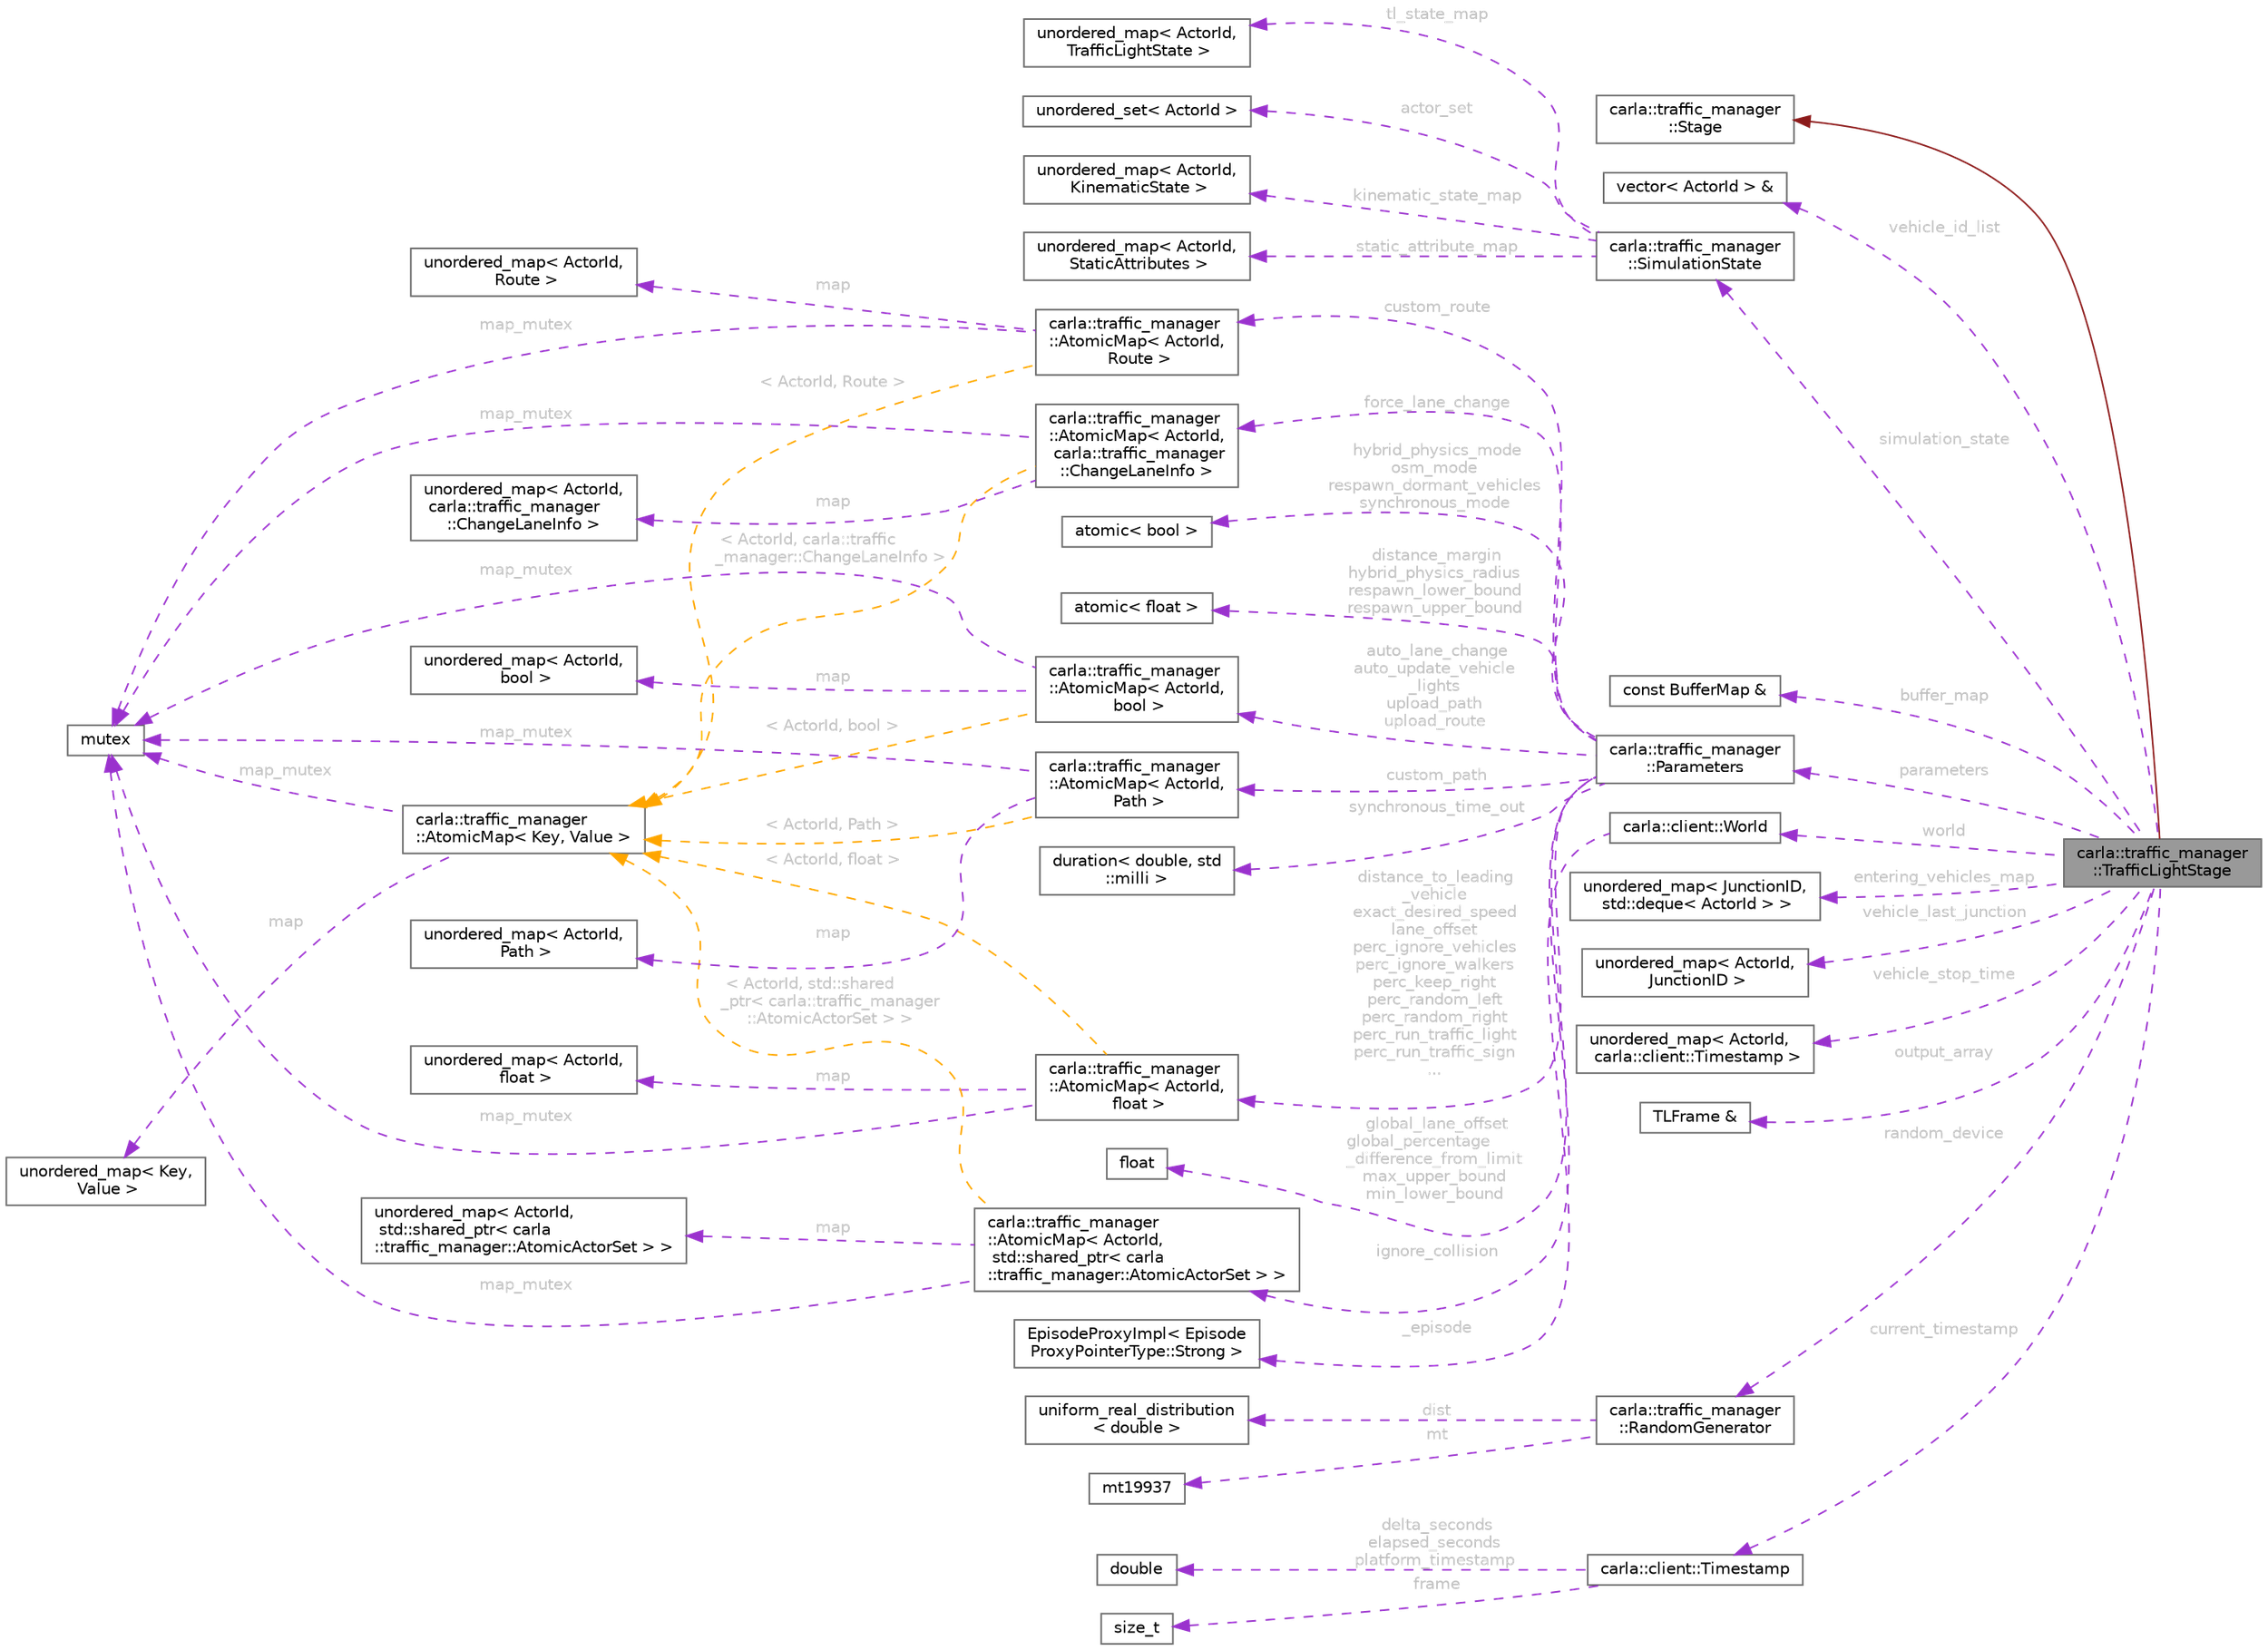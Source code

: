 digraph "carla::traffic_manager::TrafficLightStage"
{
 // INTERACTIVE_SVG=YES
 // LATEX_PDF_SIZE
  bgcolor="transparent";
  edge [fontname=Helvetica,fontsize=10,labelfontname=Helvetica,labelfontsize=10];
  node [fontname=Helvetica,fontsize=10,shape=box,height=0.2,width=0.4];
  rankdir="LR";
  Node1 [id="Node000001",label="carla::traffic_manager\l::TrafficLightStage",height=0.2,width=0.4,color="gray40", fillcolor="grey60", style="filled", fontcolor="black",tooltip="This class has functionality for responding to traffic lights and managing entry into non-signalized ..."];
  Node2 -> Node1 [id="edge1_Node000001_Node000002",dir="back",color="firebrick4",style="solid",tooltip=" "];
  Node2 [id="Node000002",label="carla::traffic_manager\l::Stage",height=0.2,width=0.4,color="gray40", fillcolor="white", style="filled",URL="$d2/dcf/classcarla_1_1traffic__manager_1_1Stage.html",tooltip="Stage type interface."];
  Node3 -> Node1 [id="edge2_Node000001_Node000003",dir="back",color="darkorchid3",style="dashed",tooltip=" ",label=" vehicle_id_list",fontcolor="grey" ];
  Node3 [id="Node000003",label="vector\< ActorId \> &",height=0.2,width=0.4,color="gray40", fillcolor="white", style="filled",tooltip=" "];
  Node4 -> Node1 [id="edge3_Node000001_Node000004",dir="back",color="darkorchid3",style="dashed",tooltip=" ",label=" simulation_state",fontcolor="grey" ];
  Node4 [id="Node000004",label="carla::traffic_manager\l::SimulationState",height=0.2,width=0.4,color="gray40", fillcolor="white", style="filled",URL="$d9/d2b/classcarla_1_1traffic__manager_1_1SimulationState.html",tooltip="This class holds the state of all the vehicles in the simlation."];
  Node5 -> Node4 [id="edge4_Node000004_Node000005",dir="back",color="darkorchid3",style="dashed",tooltip=" ",label=" actor_set",fontcolor="grey" ];
  Node5 [id="Node000005",label="unordered_set\< ActorId \>",height=0.2,width=0.4,color="gray40", fillcolor="white", style="filled",tooltip=" "];
  Node6 -> Node4 [id="edge5_Node000004_Node000006",dir="back",color="darkorchid3",style="dashed",tooltip=" ",label=" kinematic_state_map",fontcolor="grey" ];
  Node6 [id="Node000006",label="unordered_map\< ActorId,\l KinematicState \>",height=0.2,width=0.4,color="gray40", fillcolor="white", style="filled",tooltip=" "];
  Node7 -> Node4 [id="edge6_Node000004_Node000007",dir="back",color="darkorchid3",style="dashed",tooltip=" ",label=" static_attribute_map",fontcolor="grey" ];
  Node7 [id="Node000007",label="unordered_map\< ActorId,\l StaticAttributes \>",height=0.2,width=0.4,color="gray40", fillcolor="white", style="filled",tooltip=" "];
  Node8 -> Node4 [id="edge7_Node000004_Node000008",dir="back",color="darkorchid3",style="dashed",tooltip=" ",label=" tl_state_map",fontcolor="grey" ];
  Node8 [id="Node000008",label="unordered_map\< ActorId,\l TrafficLightState \>",height=0.2,width=0.4,color="gray40", fillcolor="white", style="filled",tooltip=" "];
  Node9 -> Node1 [id="edge8_Node000001_Node000009",dir="back",color="darkorchid3",style="dashed",tooltip=" ",label=" buffer_map",fontcolor="grey" ];
  Node9 [id="Node000009",label="const BufferMap &",height=0.2,width=0.4,color="gray40", fillcolor="white", style="filled",tooltip=" "];
  Node10 -> Node1 [id="edge9_Node000001_Node000010",dir="back",color="darkorchid3",style="dashed",tooltip=" ",label=" parameters",fontcolor="grey" ];
  Node10 [id="Node000010",label="carla::traffic_manager\l::Parameters",height=0.2,width=0.4,color="gray40", fillcolor="white", style="filled",URL="$d6/ddb/classcarla_1_1traffic__manager_1_1Parameters.html",tooltip=" "];
  Node11 -> Node10 [id="edge10_Node000010_Node000011",dir="back",color="darkorchid3",style="dashed",tooltip=" ",label=" distance_to_leading\l_vehicle\nexact_desired_speed\nlane_offset\nperc_ignore_vehicles\nperc_ignore_walkers\nperc_keep_right\nperc_random_left\nperc_random_right\nperc_run_traffic_light\nperc_run_traffic_sign\n...",fontcolor="grey" ];
  Node11 [id="Node000011",label="carla::traffic_manager\l::AtomicMap\< ActorId,\l float \>",height=0.2,width=0.4,color="gray40", fillcolor="white", style="filled",URL="$d7/d02/classcarla_1_1traffic__manager_1_1AtomicMap.html",tooltip=" "];
  Node12 -> Node11 [id="edge11_Node000011_Node000012",dir="back",color="darkorchid3",style="dashed",tooltip=" ",label=" map_mutex",fontcolor="grey" ];
  Node12 [id="Node000012",label="mutex",height=0.2,width=0.4,color="gray40", fillcolor="white", style="filled",tooltip=" "];
  Node13 -> Node11 [id="edge12_Node000011_Node000013",dir="back",color="darkorchid3",style="dashed",tooltip=" ",label=" map",fontcolor="grey" ];
  Node13 [id="Node000013",label="unordered_map\< ActorId,\l float \>",height=0.2,width=0.4,color="gray40", fillcolor="white", style="filled",tooltip=" "];
  Node14 -> Node11 [id="edge13_Node000011_Node000014",dir="back",color="orange",style="dashed",tooltip=" ",label=" \< ActorId, float \>",fontcolor="grey" ];
  Node14 [id="Node000014",label="carla::traffic_manager\l::AtomicMap\< Key, Value \>",height=0.2,width=0.4,color="gray40", fillcolor="white", style="filled",URL="$d7/d02/classcarla_1_1traffic__manager_1_1AtomicMap.html",tooltip=" "];
  Node12 -> Node14 [id="edge14_Node000014_Node000012",dir="back",color="darkorchid3",style="dashed",tooltip=" ",label=" map_mutex",fontcolor="grey" ];
  Node15 -> Node14 [id="edge15_Node000014_Node000015",dir="back",color="darkorchid3",style="dashed",tooltip=" ",label=" map",fontcolor="grey" ];
  Node15 [id="Node000015",label="unordered_map\< Key,\l Value \>",height=0.2,width=0.4,color="gray40", fillcolor="white", style="filled",tooltip=" "];
  Node16 -> Node10 [id="edge16_Node000010_Node000016",dir="back",color="darkorchid3",style="dashed",tooltip=" ",label=" global_lane_offset\nglobal_percentage\l_difference_from_limit\nmax_upper_bound\nmin_lower_bound",fontcolor="grey" ];
  Node16 [id="Node000016",label="float",height=0.2,width=0.4,color="gray40", fillcolor="white", style="filled",tooltip=" "];
  Node17 -> Node10 [id="edge17_Node000010_Node000017",dir="back",color="darkorchid3",style="dashed",tooltip=" ",label=" ignore_collision",fontcolor="grey" ];
  Node17 [id="Node000017",label="carla::traffic_manager\l::AtomicMap\< ActorId,\l std::shared_ptr\< carla\l::traffic_manager::AtomicActorSet \> \>",height=0.2,width=0.4,color="gray40", fillcolor="white", style="filled",URL="$d7/d02/classcarla_1_1traffic__manager_1_1AtomicMap.html",tooltip=" "];
  Node12 -> Node17 [id="edge18_Node000017_Node000012",dir="back",color="darkorchid3",style="dashed",tooltip=" ",label=" map_mutex",fontcolor="grey" ];
  Node18 -> Node17 [id="edge19_Node000017_Node000018",dir="back",color="darkorchid3",style="dashed",tooltip=" ",label=" map",fontcolor="grey" ];
  Node18 [id="Node000018",label="unordered_map\< ActorId,\l std::shared_ptr\< carla\l::traffic_manager::AtomicActorSet \> \>",height=0.2,width=0.4,color="gray40", fillcolor="white", style="filled",URL="$de/d32/classstd_1_1unordered__map_3_01ActorId_00_01std_1_1shared__ptr_3_01carla_1_1traffic__manager_1_1AtomicActorSet_01_4_01_4.html",tooltip=" "];
  Node14 -> Node17 [id="edge20_Node000017_Node000014",dir="back",color="orange",style="dashed",tooltip=" ",label=" \< ActorId, std::shared\l_ptr\< carla::traffic_manager\l::AtomicActorSet \> \>",fontcolor="grey" ];
  Node19 -> Node10 [id="edge21_Node000010_Node000019",dir="back",color="darkorchid3",style="dashed",tooltip=" ",label=" force_lane_change",fontcolor="grey" ];
  Node19 [id="Node000019",label="carla::traffic_manager\l::AtomicMap\< ActorId,\l carla::traffic_manager\l::ChangeLaneInfo \>",height=0.2,width=0.4,color="gray40", fillcolor="white", style="filled",URL="$d7/d02/classcarla_1_1traffic__manager_1_1AtomicMap.html",tooltip=" "];
  Node12 -> Node19 [id="edge22_Node000019_Node000012",dir="back",color="darkorchid3",style="dashed",tooltip=" ",label=" map_mutex",fontcolor="grey" ];
  Node20 -> Node19 [id="edge23_Node000019_Node000020",dir="back",color="darkorchid3",style="dashed",tooltip=" ",label=" map",fontcolor="grey" ];
  Node20 [id="Node000020",label="unordered_map\< ActorId,\l carla::traffic_manager\l::ChangeLaneInfo \>",height=0.2,width=0.4,color="gray40", fillcolor="white", style="filled",URL="$d0/d56/classstd_1_1unordered__map_3_01ActorId_00_01carla_1_1traffic__manager_1_1ChangeLaneInfo_01_4.html",tooltip=" "];
  Node14 -> Node19 [id="edge24_Node000019_Node000014",dir="back",color="orange",style="dashed",tooltip=" ",label=" \< ActorId, carla::traffic\l_manager::ChangeLaneInfo \>",fontcolor="grey" ];
  Node21 -> Node10 [id="edge25_Node000010_Node000021",dir="back",color="darkorchid3",style="dashed",tooltip=" ",label=" auto_lane_change\nauto_update_vehicle\l_lights\nupload_path\nupload_route",fontcolor="grey" ];
  Node21 [id="Node000021",label="carla::traffic_manager\l::AtomicMap\< ActorId,\l bool \>",height=0.2,width=0.4,color="gray40", fillcolor="white", style="filled",URL="$d7/d02/classcarla_1_1traffic__manager_1_1AtomicMap.html",tooltip=" "];
  Node12 -> Node21 [id="edge26_Node000021_Node000012",dir="back",color="darkorchid3",style="dashed",tooltip=" ",label=" map_mutex",fontcolor="grey" ];
  Node22 -> Node21 [id="edge27_Node000021_Node000022",dir="back",color="darkorchid3",style="dashed",tooltip=" ",label=" map",fontcolor="grey" ];
  Node22 [id="Node000022",label="unordered_map\< ActorId,\l bool \>",height=0.2,width=0.4,color="gray40", fillcolor="white", style="filled",tooltip=" "];
  Node14 -> Node21 [id="edge28_Node000021_Node000014",dir="back",color="orange",style="dashed",tooltip=" ",label=" \< ActorId, bool \>",fontcolor="grey" ];
  Node23 -> Node10 [id="edge29_Node000010_Node000023",dir="back",color="darkorchid3",style="dashed",tooltip=" ",label=" hybrid_physics_mode\nosm_mode\nrespawn_dormant_vehicles\nsynchronous_mode",fontcolor="grey" ];
  Node23 [id="Node000023",label="atomic\< bool \>",height=0.2,width=0.4,color="gray40", fillcolor="white", style="filled",tooltip=" "];
  Node24 -> Node10 [id="edge30_Node000010_Node000024",dir="back",color="darkorchid3",style="dashed",tooltip=" ",label=" distance_margin\nhybrid_physics_radius\nrespawn_lower_bound\nrespawn_upper_bound",fontcolor="grey" ];
  Node24 [id="Node000024",label="atomic\< float \>",height=0.2,width=0.4,color="gray40", fillcolor="white", style="filled",tooltip=" "];
  Node25 -> Node10 [id="edge31_Node000010_Node000025",dir="back",color="darkorchid3",style="dashed",tooltip=" ",label=" custom_path",fontcolor="grey" ];
  Node25 [id="Node000025",label="carla::traffic_manager\l::AtomicMap\< ActorId,\l Path \>",height=0.2,width=0.4,color="gray40", fillcolor="white", style="filled",URL="$d7/d02/classcarla_1_1traffic__manager_1_1AtomicMap.html",tooltip=" "];
  Node12 -> Node25 [id="edge32_Node000025_Node000012",dir="back",color="darkorchid3",style="dashed",tooltip=" ",label=" map_mutex",fontcolor="grey" ];
  Node26 -> Node25 [id="edge33_Node000025_Node000026",dir="back",color="darkorchid3",style="dashed",tooltip=" ",label=" map",fontcolor="grey" ];
  Node26 [id="Node000026",label="unordered_map\< ActorId,\l Path \>",height=0.2,width=0.4,color="gray40", fillcolor="white", style="filled",URL="$d8/d9c/classstd_1_1unordered__map_3_01ActorId_00_01Path_01_4.html",tooltip=" "];
  Node14 -> Node25 [id="edge34_Node000025_Node000014",dir="back",color="orange",style="dashed",tooltip=" ",label=" \< ActorId, Path \>",fontcolor="grey" ];
  Node27 -> Node10 [id="edge35_Node000010_Node000027",dir="back",color="darkorchid3",style="dashed",tooltip=" ",label=" custom_route",fontcolor="grey" ];
  Node27 [id="Node000027",label="carla::traffic_manager\l::AtomicMap\< ActorId,\l Route \>",height=0.2,width=0.4,color="gray40", fillcolor="white", style="filled",URL="$d7/d02/classcarla_1_1traffic__manager_1_1AtomicMap.html",tooltip=" "];
  Node12 -> Node27 [id="edge36_Node000027_Node000012",dir="back",color="darkorchid3",style="dashed",tooltip=" ",label=" map_mutex",fontcolor="grey" ];
  Node28 -> Node27 [id="edge37_Node000027_Node000028",dir="back",color="darkorchid3",style="dashed",tooltip=" ",label=" map",fontcolor="grey" ];
  Node28 [id="Node000028",label="unordered_map\< ActorId,\l Route \>",height=0.2,width=0.4,color="gray40", fillcolor="white", style="filled",URL="$df/d73/classstd_1_1unordered__map_3_01ActorId_00_01Route_01_4.html",tooltip=" "];
  Node14 -> Node27 [id="edge38_Node000027_Node000014",dir="back",color="orange",style="dashed",tooltip=" ",label=" \< ActorId, Route \>",fontcolor="grey" ];
  Node29 -> Node10 [id="edge39_Node000010_Node000029",dir="back",color="darkorchid3",style="dashed",tooltip=" ",label=" synchronous_time_out",fontcolor="grey" ];
  Node29 [id="Node000029",label="duration\< double, std\l::milli \>",height=0.2,width=0.4,color="gray40", fillcolor="white", style="filled",tooltip=" "];
  Node30 -> Node1 [id="edge40_Node000001_Node000030",dir="back",color="darkorchid3",style="dashed",tooltip=" ",label=" world",fontcolor="grey" ];
  Node30 [id="Node000030",label="carla::client::World",height=0.2,width=0.4,color="gray40", fillcolor="white", style="filled",URL="$db/d1f/classcarla_1_1client_1_1World.html",tooltip=" "];
  Node31 -> Node30 [id="edge41_Node000030_Node000031",dir="back",color="darkorchid3",style="dashed",tooltip=" ",label=" _episode",fontcolor="grey" ];
  Node31 [id="Node000031",label="EpisodeProxyImpl\< Episode\lProxyPointerType::Strong \>",height=0.2,width=0.4,color="gray40", fillcolor="white", style="filled",tooltip=" "];
  Node32 -> Node1 [id="edge42_Node000001_Node000032",dir="back",color="darkorchid3",style="dashed",tooltip=" ",label=" entering_vehicles_map",fontcolor="grey" ];
  Node32 [id="Node000032",label="unordered_map\< JunctionID,\l std::deque\< ActorId \> \>",height=0.2,width=0.4,color="gray40", fillcolor="white", style="filled",tooltip=" "];
  Node33 -> Node1 [id="edge43_Node000001_Node000033",dir="back",color="darkorchid3",style="dashed",tooltip=" ",label=" vehicle_last_junction",fontcolor="grey" ];
  Node33 [id="Node000033",label="unordered_map\< ActorId,\l JunctionID \>",height=0.2,width=0.4,color="gray40", fillcolor="white", style="filled",tooltip=" "];
  Node34 -> Node1 [id="edge44_Node000001_Node000034",dir="back",color="darkorchid3",style="dashed",tooltip=" ",label=" vehicle_stop_time",fontcolor="grey" ];
  Node34 [id="Node000034",label="unordered_map\< ActorId,\l carla::client::Timestamp \>",height=0.2,width=0.4,color="gray40", fillcolor="white", style="filled",tooltip=" "];
  Node35 -> Node1 [id="edge45_Node000001_Node000035",dir="back",color="darkorchid3",style="dashed",tooltip=" ",label=" output_array",fontcolor="grey" ];
  Node35 [id="Node000035",label="TLFrame &",height=0.2,width=0.4,color="gray40", fillcolor="white", style="filled",tooltip=" "];
  Node36 -> Node1 [id="edge46_Node000001_Node000036",dir="back",color="darkorchid3",style="dashed",tooltip=" ",label=" random_device",fontcolor="grey" ];
  Node36 [id="Node000036",label="carla::traffic_manager\l::RandomGenerator",height=0.2,width=0.4,color="gray40", fillcolor="white", style="filled",URL="$d2/df0/classcarla_1_1traffic__manager_1_1RandomGenerator.html",tooltip=" "];
  Node37 -> Node36 [id="edge47_Node000036_Node000037",dir="back",color="darkorchid3",style="dashed",tooltip=" ",label=" mt",fontcolor="grey" ];
  Node37 [id="Node000037",label="mt19937",height=0.2,width=0.4,color="gray40", fillcolor="white", style="filled",tooltip=" "];
  Node38 -> Node36 [id="edge48_Node000036_Node000038",dir="back",color="darkorchid3",style="dashed",tooltip=" ",label=" dist",fontcolor="grey" ];
  Node38 [id="Node000038",label="uniform_real_distribution\l\< double \>",height=0.2,width=0.4,color="gray40", fillcolor="white", style="filled",tooltip=" "];
  Node39 -> Node1 [id="edge49_Node000001_Node000039",dir="back",color="darkorchid3",style="dashed",tooltip=" ",label=" current_timestamp",fontcolor="grey" ];
  Node39 [id="Node000039",label="carla::client::Timestamp",height=0.2,width=0.4,color="gray40", fillcolor="white", style="filled",URL="$df/d2c/classcarla_1_1client_1_1Timestamp.html",tooltip=" "];
  Node40 -> Node39 [id="edge50_Node000039_Node000040",dir="back",color="darkorchid3",style="dashed",tooltip=" ",label=" frame",fontcolor="grey" ];
  Node40 [id="Node000040",label="size_t",height=0.2,width=0.4,color="gray40", fillcolor="white", style="filled",tooltip=" "];
  Node41 -> Node39 [id="edge51_Node000039_Node000041",dir="back",color="darkorchid3",style="dashed",tooltip=" ",label=" delta_seconds\nelapsed_seconds\nplatform_timestamp",fontcolor="grey" ];
  Node41 [id="Node000041",label="double",height=0.2,width=0.4,color="gray40", fillcolor="white", style="filled",tooltip=" "];
}
